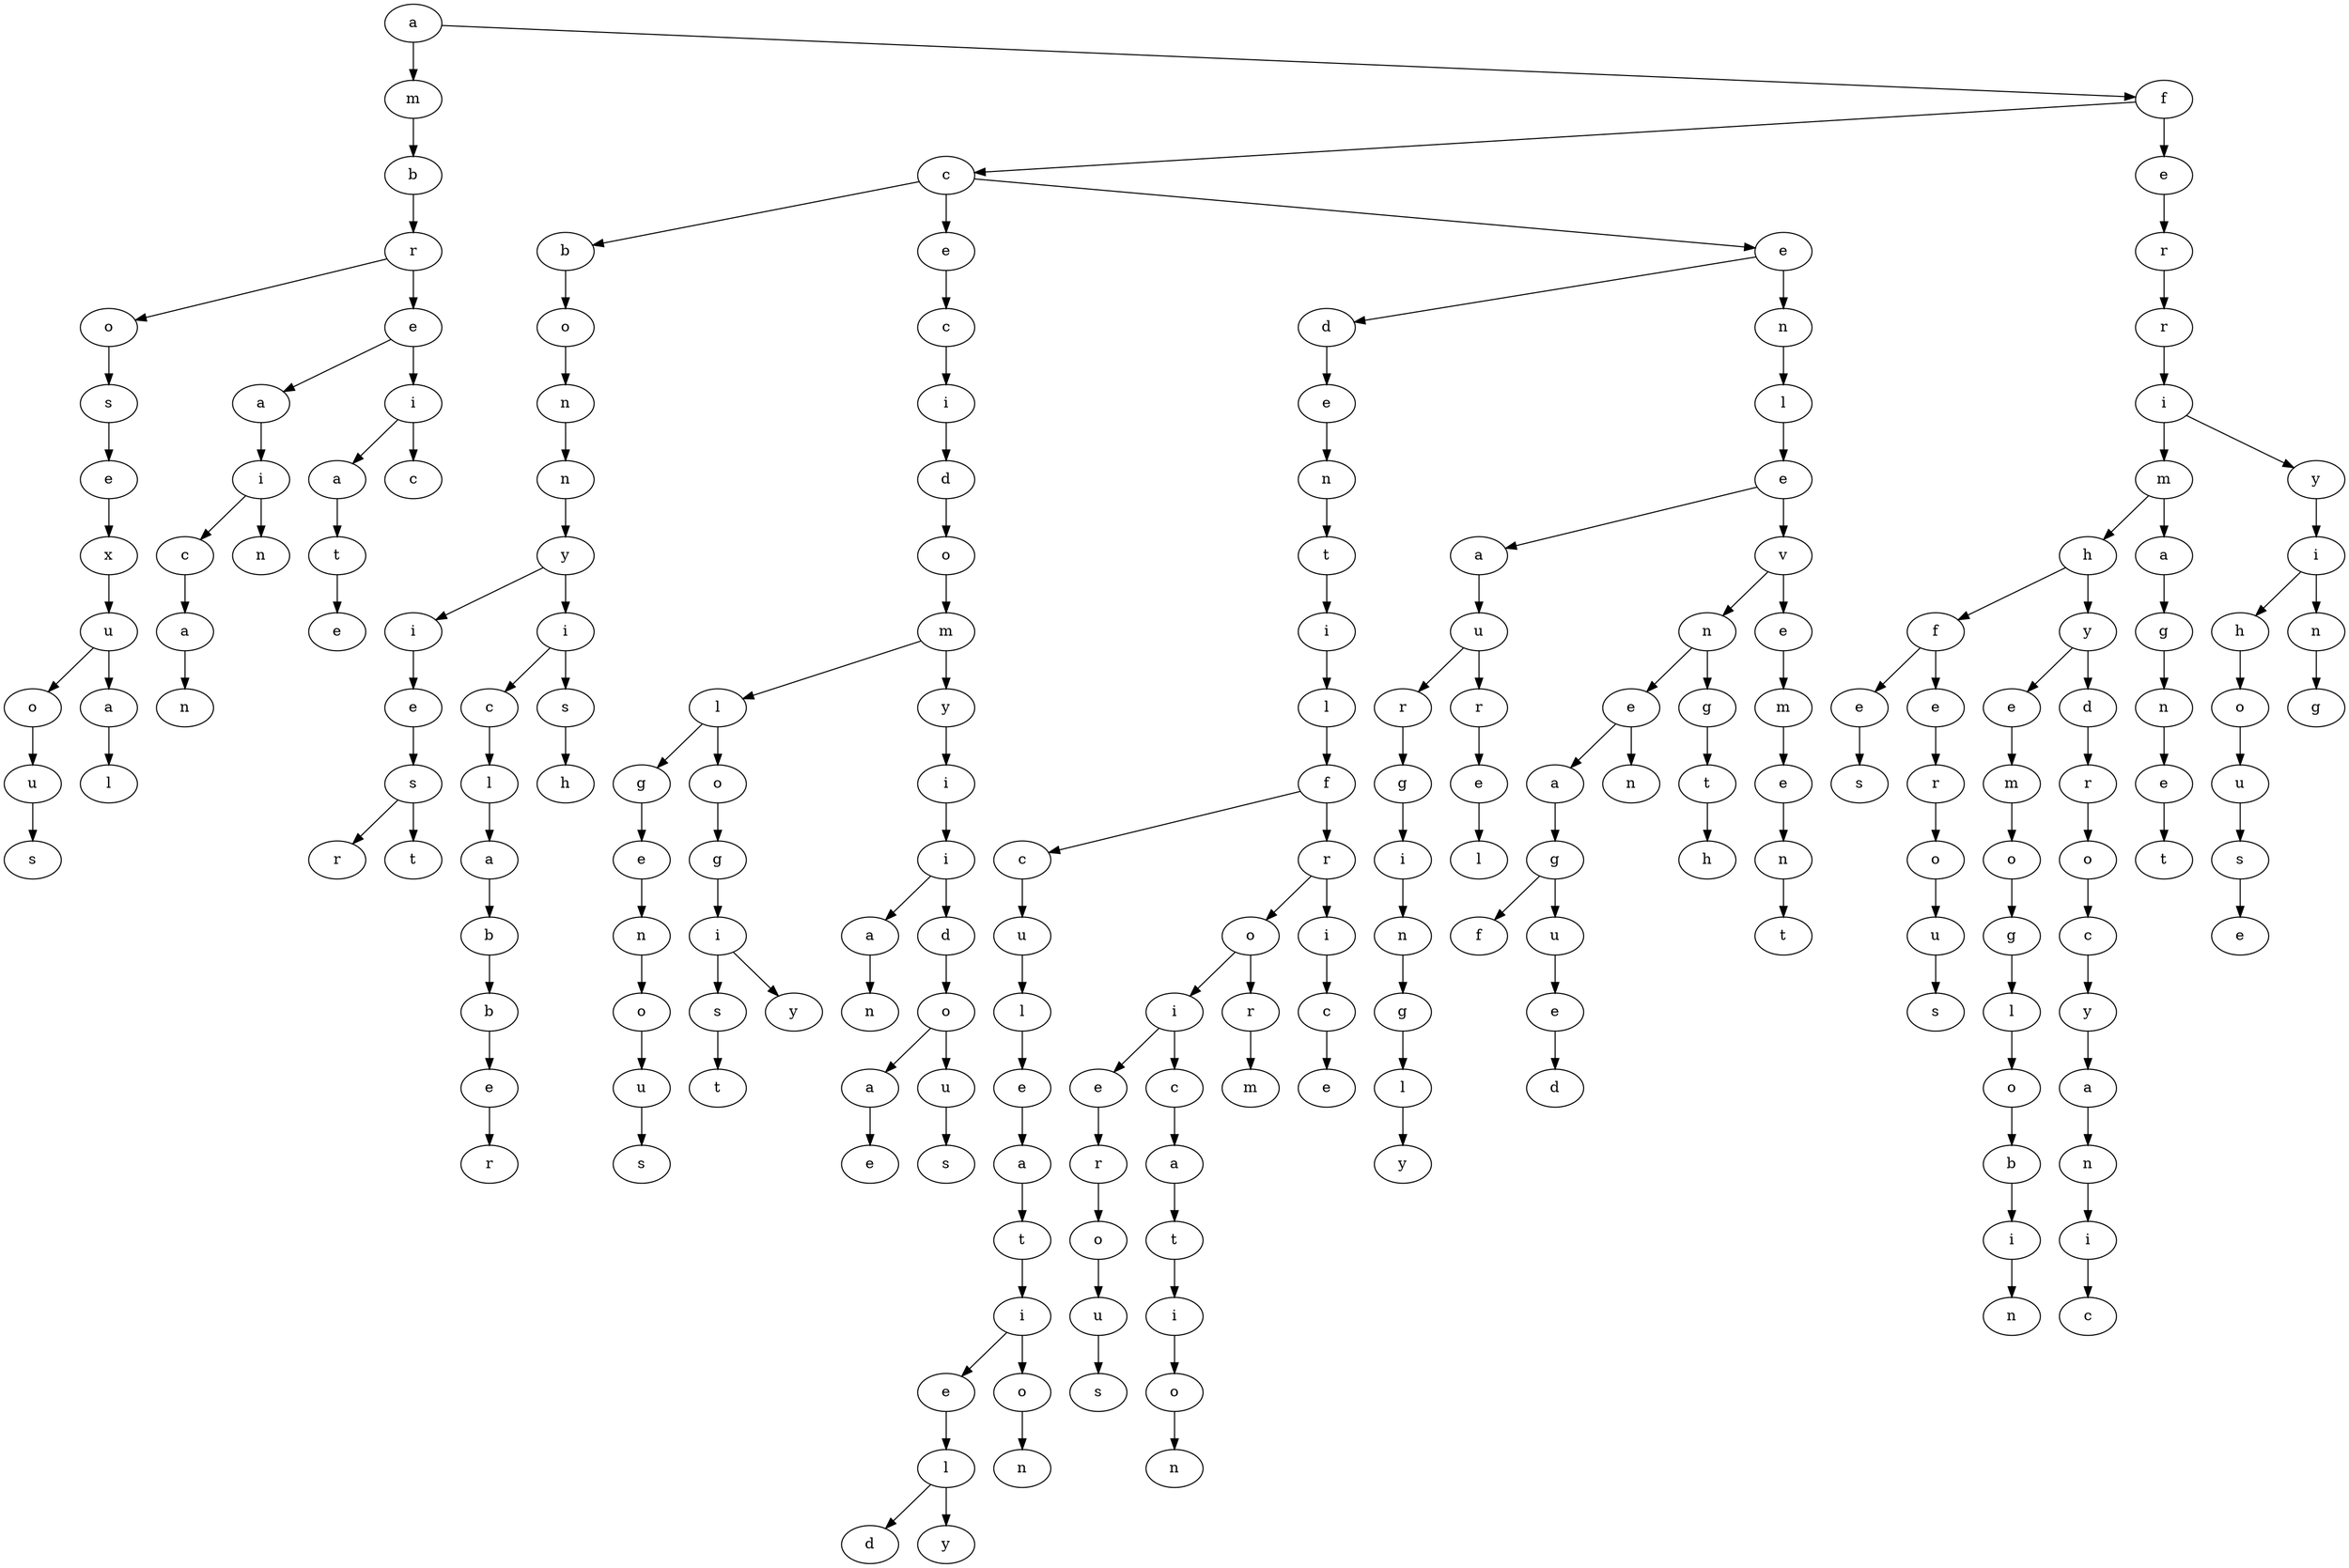 digraph dict_reduced {
A1 [label="a"];
A1-> A4[weight=10000] ;
A4 [label="m"];
A4-> A13[weight=10000] ;
A13 [label="b"];
A13-> A40[weight=10000] ;
A40 [label="r"];
A40-> A120;
A120 [label="o"];
A120-> A361[weight=10000] ;
A361 [label="s"];
A361-> A1084[weight=10000] ;
A1084 [label="e"];
A1084-> A3253[weight=10000] ;
A3253 [label="x"];
A3253-> A9760[weight=10000] ;
A9760 [label="u"];
A9760-> A29280;
A29280 [label="o"];
A29280-> A87841[weight=10000] ;
A87841 [label="u"];
A87841-> A263524[weight=10000] ;
A263524 [label="s"];
A9760-> A29281[weight=10000] ;
A29281 [label="a"];
A29281-> A87844[weight=10000] ;
A87844 [label="l"];
A40-> A121[weight=10000] ;
A121 [label="e"];
A121-> A363;
A363 [label="a"];
A363-> A1090[weight=10000] ;
A1090 [label="i"];
A1090-> A3270;
A3270 [label="c"];
A3270-> A9811[weight=10000] ;
A9811 [label="a"];
A9811-> A29434[weight=10000] ;
A29434 [label="n"];
A1090-> A3271[weight=10000] ;
A3271 [label="n"];
A121-> A364[weight=10000] ;
A364 [label="i"];
A364-> A1092;
A1092 [label="a"];
A1092-> A3277[weight=10000] ;
A3277 [label="t"];
A3277-> A9832[weight=10000] ;
A9832 [label="e"];
A364-> A1093[weight=10000] ;
A1093 [label="c"];
A1-> A5;
A5 [label="f"];
A5-> A15;
A15 [label="c"];
A15-> A45;
A45 [label="b"];
A45-> A136[weight=10000] ;
A136 [label="o"];
A136-> A409[weight=10000] ;
A409 [label="n"];
A409-> A1228[weight=10000] ;
A1228 [label="n"];
A1228-> A3685[weight=10000] ;
A3685 [label="y"];
A3685-> A11055;
A11055 [label="i"];
A11055-> A33166[weight=10000] ;
A33166 [label="e"];
A33166-> A99499[weight=10000] ;
A99499 [label="s"];
A99499-> A298497;
A298497 [label="r"];
A99499-> A298498[weight=10000] ;
A298498 [label="t"];
A3685-> A11056[weight=10000] ;
A11056 [label="i"];
A11056-> A33168;
A33168 [label="c"];
A33168-> A99505[weight=10000] ;
A99505 [label="l"];
A99505-> A298516[weight=10000] ;
A298516 [label="a"];
A298516-> A895549[weight=10000] ;
A895549 [label="b"];
A895549-> A2686648[weight=10000] ;
A2686648 [label="b"];
A2686648-> A8059945[weight=10000] ;
A8059945 [label="e"];
A8059945-> A24179836[weight=10000] ;
A24179836 [label="r"];
A11056-> A33169[weight=10000] ;
A33169 [label="s"];
A33169-> A99508[weight=10000] ;
A99508 [label="h"];
A15-> A46[weight=10000] ;
A46 [label="e"];
A46-> A139[weight=10000] ;
A139 [label="c"];
A139-> A418[weight=10000] ;
A418 [label="i"];
A418-> A1255[weight=10000] ;
A1255 [label="d"];
A1255-> A3766[weight=10000] ;
A3766 [label="o"];
A3766-> A11299[weight=10000] ;
A11299 [label="m"];
A11299-> A33897;
A33897 [label="l"];
A33897-> A101691;
A101691 [label="g"];
A101691-> A305074[weight=10000] ;
A305074 [label="e"];
A305074-> A915223[weight=10000] ;
A915223 [label="n"];
A915223-> A2745670[weight=10000] ;
A2745670 [label="o"];
A2745670-> A8237011[weight=10000] ;
A8237011 [label="u"];
A8237011-> A24711034[weight=10000] ;
A24711034 [label="s"];
A33897-> A101692[weight=10000] ;
A101692 [label="o"];
A101692-> A305077[weight=10000] ;
A305077 [label="g"];
A305077-> A915232[weight=10000] ;
A915232 [label="i"];
A915232-> A2745697[weight=10000] ;
A2745697 [label="s"];
A2745697-> A8237092[weight=10000] ;
A8237092 [label="t"];
A915232-> A2745698;
A2745698 [label="y"];
A11299-> A33898[weight=10000] ;
A33898 [label="y"];
A33898-> A101695[weight=10000] ;
A101695 [label="i"];
A101695-> A305086[weight=10000] ;
A305086 [label="i"];
A305086-> A915258;
A915258 [label="a"];
A915258-> A2745775[weight=10000] ;
A2745775 [label="n"];
A305086-> A915259[weight=10000] ;
A915259 [label="d"];
A915259-> A2745778[weight=10000] ;
A2745778 [label="o"];
A2745778-> A8237334;
A8237334 [label="a"];
A8237334-> A24712003[weight=10000] ;
A24712003 [label="e"];
A2745778-> A8237335[weight=10000] ;
A8237335 [label="u"];
A8237335-> A24712006[weight=10000] ;
A24712006 [label="s"];
A15-> A47;
A47 [label="e"];
A47-> A141;
A141 [label="d"];
A141-> A424[weight=10000] ;
A424 [label="e"];
A424-> A1273[weight=10000] ;
A1273 [label="n"];
A1273-> A3820[weight=10000] ;
A3820 [label="t"];
A3820-> A11461[weight=10000] ;
A11461 [label="i"];
A11461-> A34384[weight=10000] ;
A34384 [label="l"];
A34384-> A103152;
A103152 [label="f"];
A103152-> A309456;
A309456 [label="c"];
A309456-> A928369[weight=10000] ;
A928369 [label="u"];
A928369-> A2785108[weight=10000] ;
A2785108 [label="l"];
A2785108-> A8355325[weight=10000] ;
A8355325 [label="e"];
A8355325-> A25065975;
A25065975 [label="a"];
A25065975-> A75197926[weight=10000] ;
A75197926 [label="t"];
A75197926-> A225593779[weight=10000] ;
A225593779 [label="i"];
A225593779-> A676781337;
A676781337 [label="e"];
A676781337-> A2030344012[weight=10000] ;
A2030344012 [label="l"];
A2030344012-> A1796064740;
A1796064740 [label="d"];
A2030344012-> A1796064741[weight=10000] ;
A1796064741 [label="y"];
A225593779-> A676781338[weight=10000] ;
A676781338 [label="o"];
A676781338-> A2030344015[weight=10000] ;
A2030344015 [label="n"];
A103152-> A309457[weight=10000] ;
A309457 [label="r"];
A309457-> A928371;
A928371 [label="o"];
A928371-> A2785113;
A2785113 [label="i"];
A2785113-> A8355339;
A8355339 [label="e"];
A8355339-> A25066018[weight=10000] ;
A25066018 [label="r"];
A25066018-> A75198055[weight=10000] ;
A75198055 [label="o"];
A75198055-> A225594166[weight=10000] ;
A225594166 [label="u"];
A225594166-> A676782499[weight=10000] ;
A676782499 [label="s"];
A2785113-> A8355340[weight=10000] ;
A8355340 [label="c"];
A8355340-> A25066021[weight=10000] ;
A25066021 [label="a"];
A25066021-> A75198064[weight=10000] ;
A75198064 [label="t"];
A75198064-> A225594193[weight=10000] ;
A225594193 [label="i"];
A225594193-> A676782580[weight=10000] ;
A676782580 [label="o"];
A676782580-> A2030347741[weight=10000] ;
A2030347741 [label="n"];
A928371-> A2785114[weight=10000] ;
A2785114 [label="r"];
A2785114-> A8355343[weight=10000] ;
A8355343 [label="m"];
A309457-> A928372[weight=10000] ;
A928372 [label="i"];
A928372-> A2785117[weight=10000] ;
A2785117 [label="c"];
A2785117-> A8355352[weight=10000] ;
A8355352 [label="e"];
A47-> A142[weight=10000] ;
A142 [label="n"];
A142-> A427[weight=10000] ;
A427 [label="l"];
A427-> A1282[weight=10000] ;
A1282 [label="e"];
A1282-> A3846;
A3846 [label="a"];
A3846-> A11539[weight=10000] ;
A11539 [label="u"];
A11539-> A34617;
A34617 [label="r"];
A34617-> A103852[weight=10000] ;
A103852 [label="g"];
A103852-> A311557[weight=10000] ;
A311557 [label="i"];
A311557-> A934672[weight=10000] ;
A934672 [label="n"];
A934672-> A2804017[weight=10000] ;
A2804017 [label="g"];
A2804017-> A8412052[weight=10000] ;
A8412052 [label="l"];
A8412052-> A25236157[weight=10000] ;
A25236157 [label="y"];
A11539-> A34618[weight=10000] ;
A34618 [label="r"];
A34618-> A103855[weight=10000] ;
A103855 [label="e"];
A103855-> A311566[weight=10000] ;
A311566 [label="l"];
A1282-> A3847[weight=10000] ;
A3847 [label="v"];
A3847-> A11541;
A11541 [label="n"];
A11541-> A34623;
A34623 [label="e"];
A34623-> A103869;
A103869 [label="a"];
A103869-> A311608[weight=10000] ;
A311608 [label="g"];
A311608-> A934824;
A934824 [label="f"];
A311608-> A934825[weight=10000] ;
A934825 [label="u"];
A934825-> A2804476[weight=10000] ;
A2804476 [label="e"];
A2804476-> A8413429[weight=10000] ;
A8413429 [label="d"];
A34623-> A103870[weight=10000] ;
A103870 [label="n"];
A11541-> A34624[weight=10000] ;
A34624 [label="g"];
A34624-> A103873[weight=10000] ;
A103873 [label="t"];
A103873-> A311620[weight=10000] ;
A311620 [label="h"];
A3847-> A11542[weight=10000] ;
A11542 [label="e"];
A11542-> A34627[weight=10000] ;
A34627 [label="m"];
A34627-> A103882[weight=10000] ;
A103882 [label="e"];
A103882-> A311647[weight=10000] ;
A311647 [label="n"];
A311647-> A934942[weight=10000] ;
A934942 [label="t"];
A5-> A16[weight=10000] ;
A16 [label="e"];
A16-> A49[weight=10000] ;
A49 [label="r"];
A49-> A148[weight=10000] ;
A148 [label="r"];
A148-> A445[weight=10000] ;
A445 [label="i"];
A445-> A1336[weight=10000] ;
A1336 [label="m"];
A1336-> A4008;
A4008 [label="h"];
A4008-> A12024;
A12024 [label="f"];
A12024-> A36072;
A36072 [label="e"];
A36072-> A108217[weight=10000] ;
A108217 [label="s"];
A12024-> A36073[weight=10000] ;
A36073 [label="e"];
A36073-> A108220[weight=10000] ;
A108220 [label="r"];
A108220-> A324661[weight=10000] ;
A324661 [label="o"];
A324661-> A973984[weight=10000] ;
A973984 [label="u"];
A973984-> A2921953[weight=10000] ;
A2921953 [label="s"];
A4008-> A12025[weight=10000] ;
A12025 [label="y"];
A12025-> A36075;
A36075 [label="e"];
A36075-> A108226[weight=10000] ;
A108226 [label="m"];
A108226-> A324679[weight=10000] ;
A324679 [label="o"];
A324679-> A974038[weight=10000] ;
A974038 [label="g"];
A974038-> A2922115[weight=10000] ;
A2922115 [label="l"];
A2922115-> A8766346[weight=10000] ;
A8766346 [label="o"];
A8766346-> A26299039[weight=10000] ;
A26299039 [label="b"];
A26299039-> A78897118[weight=10000] ;
A78897118 [label="i"];
A78897118-> A236691355[weight=10000] ;
A236691355 [label="n"];
A12025-> A36076[weight=10000] ;
A36076 [label="d"];
A36076-> A108229[weight=10000] ;
A108229 [label="r"];
A108229-> A324688[weight=10000] ;
A324688 [label="o"];
A324688-> A974065[weight=10000] ;
A974065 [label="c"];
A974065-> A2922196[weight=10000] ;
A2922196 [label="y"];
A2922196-> A8766589[weight=10000] ;
A8766589 [label="a"];
A8766589-> A26299768[weight=10000] ;
A26299768 [label="n"];
A26299768-> A78899305[weight=10000] ;
A78899305 [label="i"];
A78899305-> A236697916[weight=10000] ;
A236697916 [label="c"];
A1336-> A4009[weight=10000] ;
A4009 [label="a"];
A4009-> A12028[weight=10000] ;
A12028 [label="g"];
A12028-> A36085[weight=10000] ;
A36085 [label="n"];
A36085-> A108256[weight=10000] ;
A108256 [label="e"];
A108256-> A324769[weight=10000] ;
A324769 [label="t"];
A445-> A1337;
A1337 [label="y"];
A1337-> A4012[weight=10000] ;
A4012 [label="i"];
A4012-> A12036;
A12036 [label="h"];
A12036-> A36109[weight=10000] ;
A36109 [label="o"];
A36109-> A108328[weight=10000] ;
A108328 [label="u"];
A108328-> A324985[weight=10000] ;
A324985 [label="s"];
A324985-> A974956[weight=10000] ;
A974956 [label="e"];
A4012-> A12037[weight=10000] ;
A12037 [label="n"];
A12037-> A36112[weight=10000] ;
A36112 [label="g"];
}
